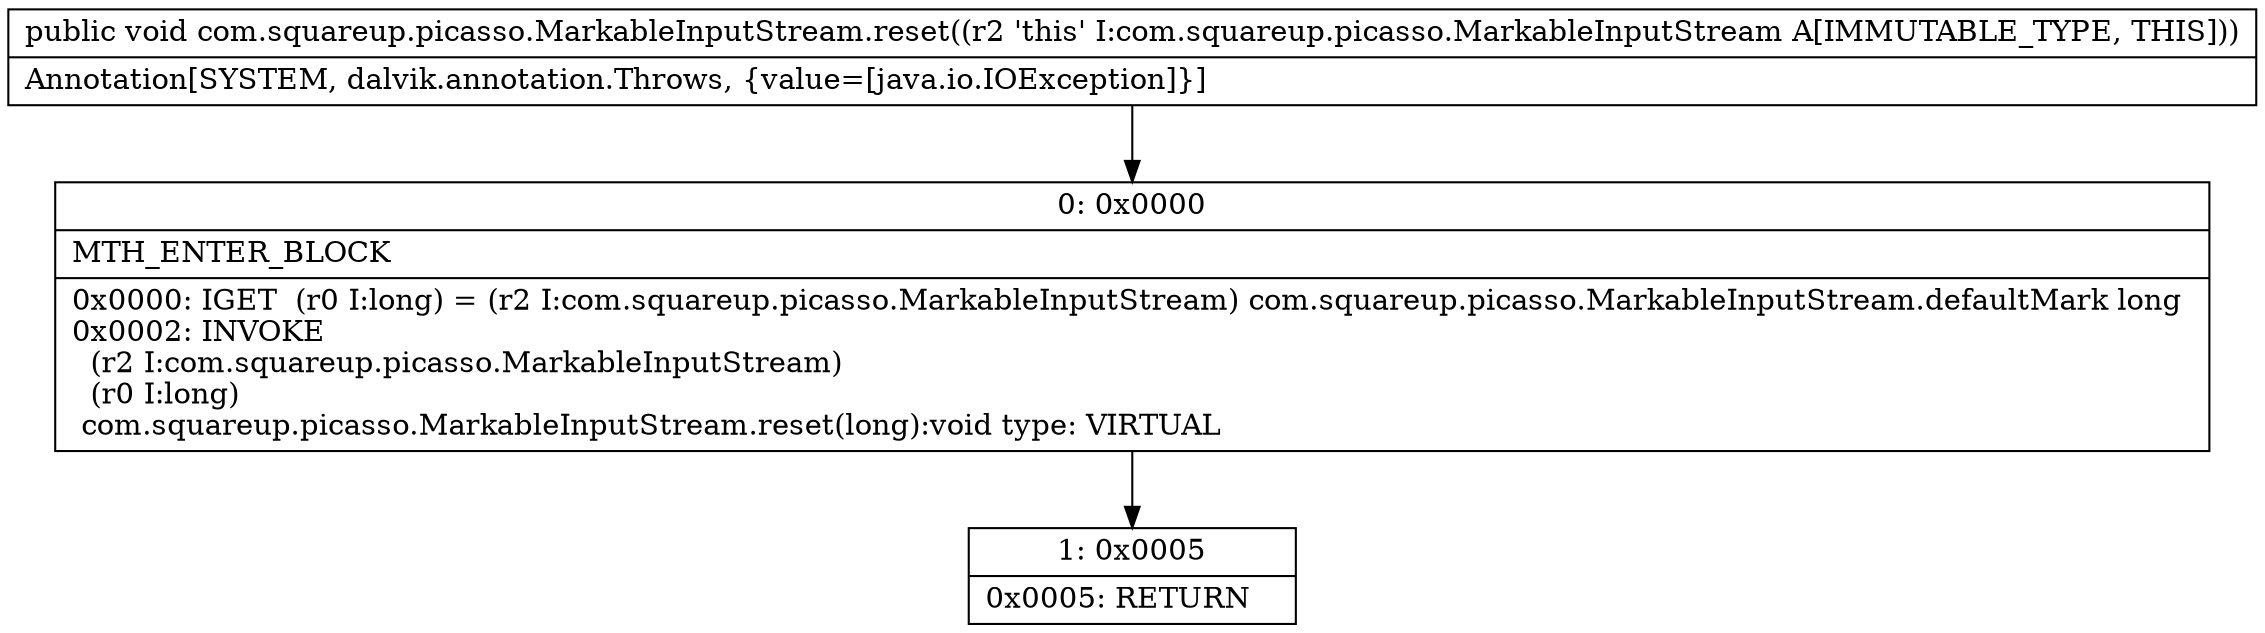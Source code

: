 digraph "CFG forcom.squareup.picasso.MarkableInputStream.reset()V" {
Node_0 [shape=record,label="{0\:\ 0x0000|MTH_ENTER_BLOCK\l|0x0000: IGET  (r0 I:long) = (r2 I:com.squareup.picasso.MarkableInputStream) com.squareup.picasso.MarkableInputStream.defaultMark long \l0x0002: INVOKE  \l  (r2 I:com.squareup.picasso.MarkableInputStream)\l  (r0 I:long)\l com.squareup.picasso.MarkableInputStream.reset(long):void type: VIRTUAL \l}"];
Node_1 [shape=record,label="{1\:\ 0x0005|0x0005: RETURN   \l}"];
MethodNode[shape=record,label="{public void com.squareup.picasso.MarkableInputStream.reset((r2 'this' I:com.squareup.picasso.MarkableInputStream A[IMMUTABLE_TYPE, THIS]))  | Annotation[SYSTEM, dalvik.annotation.Throws, \{value=[java.io.IOException]\}]\l}"];
MethodNode -> Node_0;
Node_0 -> Node_1;
}

